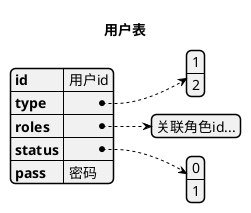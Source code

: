 @startjson
title 用户表
{
"id":"用户id",
"type":[1,2], // 1: 商家 2 :普通用户
"roles":["关联角色id..."],
"status":[0,1], // 1 : 启用 0 : 禁用
"pass":"密码"
}
@endjson
